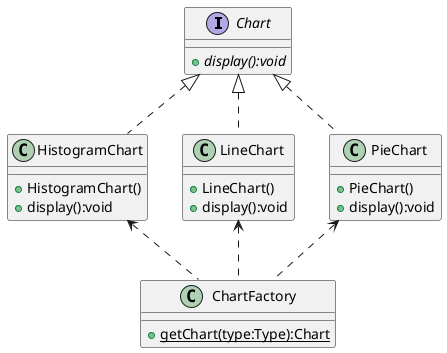 @startuml
'https://plantuml.com/class-diagram

interface Chart {
    +{abstract}display():void
}

class HistogramChart implements Chart{
    +HistogramChart()
    +display():void
}

class LineChart implements Chart {
    +LineChart()
    +display():void
}

class PieChart implements Chart {
    +PieChart()
    +display():void
}

class ChartFactory {
    +{static}getChart(type:Type):Chart
}

PieChart <.. ChartFactory
LineChart <.. ChartFactory
HistogramChart <.. ChartFactory

@enduml